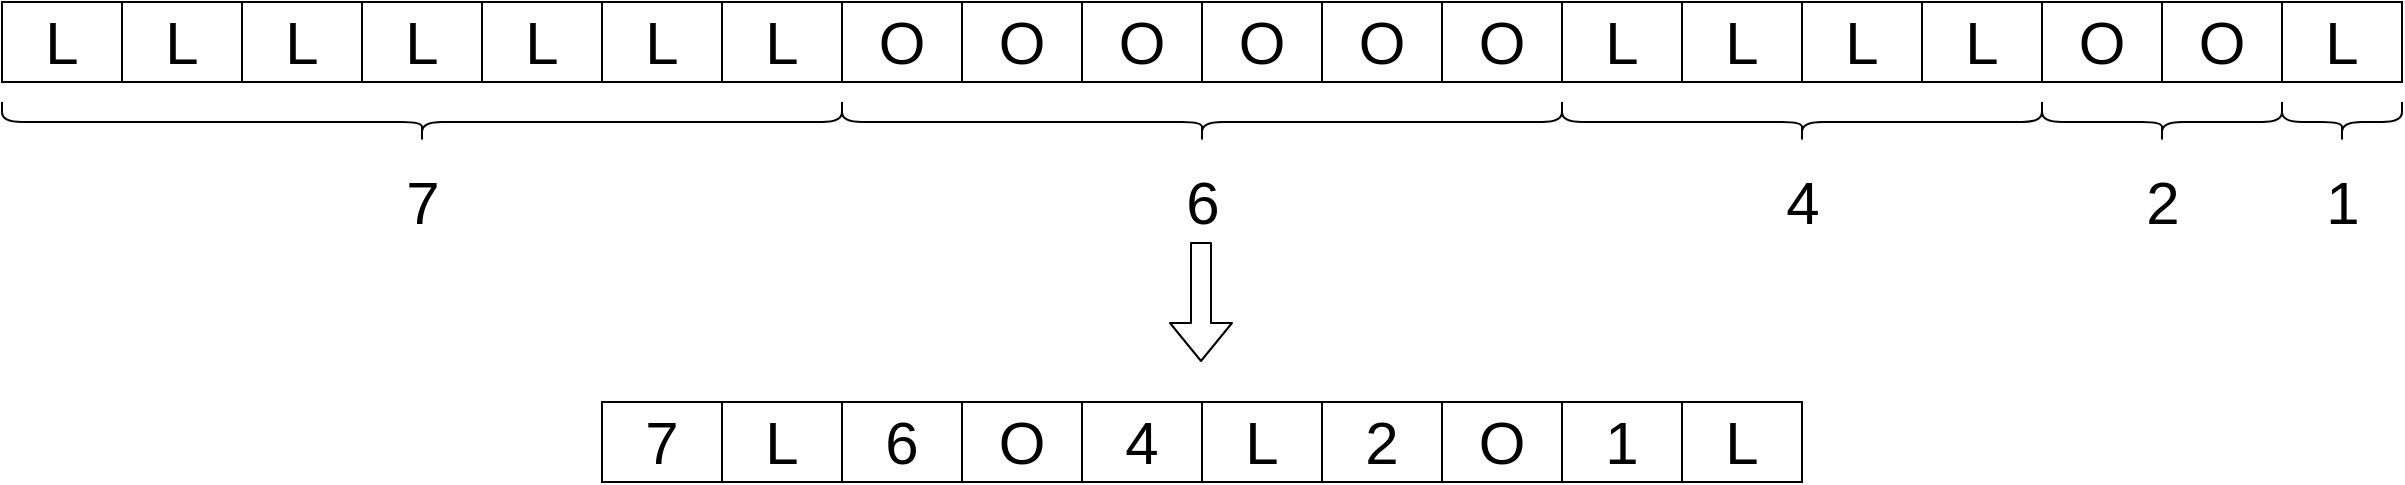<mxfile version="16.6.4" type="device"><diagram id="luqAv6bl98Mr1ZUxKAtH" name="Page-1"><mxGraphModel dx="2272" dy="713" grid="1" gridSize="10" guides="1" tooltips="1" connect="1" arrows="1" fold="1" page="1" pageScale="1" pageWidth="850" pageHeight="1100" math="0" shadow="0"><root><mxCell id="0"/><mxCell id="1" parent="0"/><mxCell id="15" value="" style="shape=table;startSize=0;container=1;collapsible=0;childLayout=tableLayout;" parent="1" vertex="1"><mxGeometry x="-190" y="290" width="1200" height="40" as="geometry"/></mxCell><mxCell id="16" value="" style="shape=partialRectangle;collapsible=0;dropTarget=0;pointerEvents=0;fillColor=none;top=0;left=0;bottom=0;right=0;points=[[0,0.5],[1,0.5]];portConstraint=eastwest;" parent="15" vertex="1"><mxGeometry width="1200" height="40" as="geometry"/></mxCell><mxCell id="17" value="&lt;font style=&quot;font-size: 30px&quot;&gt;L&lt;/font&gt;" style="shape=partialRectangle;html=1;whiteSpace=wrap;connectable=0;overflow=hidden;fillColor=none;top=0;left=0;bottom=0;right=0;pointerEvents=1;" parent="16" vertex="1"><mxGeometry width="60" height="40" as="geometry"><mxRectangle width="60" height="40" as="alternateBounds"/></mxGeometry></mxCell><mxCell id="18" value="&lt;span style=&quot;font-size: 30px&quot;&gt;L&lt;/span&gt;" style="shape=partialRectangle;html=1;whiteSpace=wrap;connectable=0;overflow=hidden;fillColor=none;top=0;left=0;bottom=0;right=0;pointerEvents=1;" parent="16" vertex="1"><mxGeometry x="60" width="60" height="40" as="geometry"><mxRectangle width="60" height="40" as="alternateBounds"/></mxGeometry></mxCell><mxCell id="19" value="&lt;span style=&quot;font-size: 30px&quot;&gt;L&lt;/span&gt;" style="shape=partialRectangle;html=1;whiteSpace=wrap;connectable=0;overflow=hidden;fillColor=none;top=0;left=0;bottom=0;right=0;pointerEvents=1;" parent="16" vertex="1"><mxGeometry x="120" width="60" height="40" as="geometry"><mxRectangle width="60" height="40" as="alternateBounds"/></mxGeometry></mxCell><mxCell id="20" value="&lt;span style=&quot;font-size: 30px&quot;&gt;L&lt;/span&gt;" style="shape=partialRectangle;html=1;whiteSpace=wrap;connectable=0;overflow=hidden;fillColor=none;top=0;left=0;bottom=0;right=0;pointerEvents=1;" parent="16" vertex="1"><mxGeometry x="180" width="60" height="40" as="geometry"><mxRectangle width="60" height="40" as="alternateBounds"/></mxGeometry></mxCell><mxCell id="21" value="&lt;font style=&quot;font-size: 30px&quot;&gt;L&lt;/font&gt;" style="shape=partialRectangle;html=1;whiteSpace=wrap;connectable=0;overflow=hidden;fillColor=none;top=0;left=0;bottom=0;right=0;pointerEvents=1;" parent="16" vertex="1"><mxGeometry x="240" width="60" height="40" as="geometry"><mxRectangle width="60" height="40" as="alternateBounds"/></mxGeometry></mxCell><mxCell id="22" value="&lt;font face=&quot;helvetica&quot;&gt;&lt;span style=&quot;font-size: 30px&quot;&gt;L&lt;/span&gt;&lt;/font&gt;" style="shape=partialRectangle;html=1;whiteSpace=wrap;connectable=0;overflow=hidden;fillColor=none;top=0;left=0;bottom=0;right=0;pointerEvents=1;" parent="16" vertex="1"><mxGeometry x="300" width="60" height="40" as="geometry"><mxRectangle width="60" height="40" as="alternateBounds"/></mxGeometry></mxCell><mxCell id="23" value="&lt;font face=&quot;helvetica&quot;&gt;&lt;span style=&quot;font-size: 30px&quot;&gt;L&lt;/span&gt;&lt;/font&gt;" style="shape=partialRectangle;html=1;whiteSpace=wrap;connectable=0;overflow=hidden;fillColor=none;top=0;left=0;bottom=0;right=0;pointerEvents=1;" parent="16" vertex="1"><mxGeometry x="360" width="60" height="40" as="geometry"><mxRectangle width="60" height="40" as="alternateBounds"/></mxGeometry></mxCell><mxCell id="24" value="&lt;font face=&quot;helvetica&quot;&gt;&lt;span style=&quot;font-size: 30px&quot;&gt;O&lt;/span&gt;&lt;/font&gt;" style="shape=partialRectangle;html=1;whiteSpace=wrap;connectable=0;overflow=hidden;fillColor=none;top=0;left=0;bottom=0;right=0;pointerEvents=1;" parent="16" vertex="1"><mxGeometry x="420" width="60" height="40" as="geometry"><mxRectangle width="60" height="40" as="alternateBounds"/></mxGeometry></mxCell><mxCell id="25" value="&lt;font face=&quot;helvetica&quot;&gt;&lt;span style=&quot;font-size: 30px&quot;&gt;O&lt;/span&gt;&lt;/font&gt;" style="shape=partialRectangle;html=1;whiteSpace=wrap;connectable=0;overflow=hidden;fillColor=none;top=0;left=0;bottom=0;right=0;pointerEvents=1;" parent="16" vertex="1"><mxGeometry x="480" width="60" height="40" as="geometry"><mxRectangle width="60" height="40" as="alternateBounds"/></mxGeometry></mxCell><mxCell id="26" value="&lt;font face=&quot;helvetica&quot;&gt;&lt;span style=&quot;font-size: 30px&quot;&gt;O&lt;/span&gt;&lt;/font&gt;" style="shape=partialRectangle;html=1;whiteSpace=wrap;connectable=0;overflow=hidden;fillColor=none;top=0;left=0;bottom=0;right=0;pointerEvents=1;" parent="16" vertex="1"><mxGeometry x="540" width="60" height="40" as="geometry"><mxRectangle width="60" height="40" as="alternateBounds"/></mxGeometry></mxCell><mxCell id="27" value="&lt;font face=&quot;helvetica&quot;&gt;&lt;span style=&quot;font-size: 30px&quot;&gt;O&lt;/span&gt;&lt;/font&gt;" style="shape=partialRectangle;html=1;whiteSpace=wrap;connectable=0;overflow=hidden;fillColor=none;top=0;left=0;bottom=0;right=0;pointerEvents=1;" parent="16" vertex="1"><mxGeometry x="600" width="60" height="40" as="geometry"><mxRectangle width="60" height="40" as="alternateBounds"/></mxGeometry></mxCell><mxCell id="28" value="&lt;font face=&quot;helvetica&quot;&gt;&lt;span style=&quot;font-size: 30px&quot;&gt;O&lt;/span&gt;&lt;/font&gt;" style="shape=partialRectangle;html=1;whiteSpace=wrap;connectable=0;overflow=hidden;fillColor=none;top=0;left=0;bottom=0;right=0;pointerEvents=1;" parent="16" vertex="1"><mxGeometry x="660" width="60" height="40" as="geometry"><mxRectangle width="60" height="40" as="alternateBounds"/></mxGeometry></mxCell><mxCell id="29" value="&lt;font face=&quot;helvetica&quot;&gt;&lt;span style=&quot;font-size: 30px&quot;&gt;O&lt;/span&gt;&lt;/font&gt;" style="shape=partialRectangle;html=1;whiteSpace=wrap;connectable=0;overflow=hidden;fillColor=none;top=0;left=0;bottom=0;right=0;pointerEvents=1;" parent="16" vertex="1"><mxGeometry x="720" width="60" height="40" as="geometry"><mxRectangle width="60" height="40" as="alternateBounds"/></mxGeometry></mxCell><mxCell id="30" value="&lt;font face=&quot;helvetica&quot;&gt;&lt;span style=&quot;font-size: 30px&quot;&gt;L&lt;/span&gt;&lt;/font&gt;" style="shape=partialRectangle;html=1;whiteSpace=wrap;connectable=0;overflow=hidden;fillColor=none;top=0;left=0;bottom=0;right=0;pointerEvents=1;" parent="16" vertex="1"><mxGeometry x="780" width="60" height="40" as="geometry"><mxRectangle width="60" height="40" as="alternateBounds"/></mxGeometry></mxCell><mxCell id="31" value="&lt;font face=&quot;helvetica&quot;&gt;&lt;span style=&quot;font-size: 30px&quot;&gt;L&lt;/span&gt;&lt;/font&gt;" style="shape=partialRectangle;html=1;whiteSpace=wrap;connectable=0;overflow=hidden;fillColor=none;top=0;left=0;bottom=0;right=0;pointerEvents=1;" parent="16" vertex="1"><mxGeometry x="840" width="60" height="40" as="geometry"><mxRectangle width="60" height="40" as="alternateBounds"/></mxGeometry></mxCell><mxCell id="32" value="&lt;font face=&quot;helvetica&quot;&gt;&lt;span style=&quot;font-size: 30px&quot;&gt;L&lt;/span&gt;&lt;/font&gt;" style="shape=partialRectangle;html=1;whiteSpace=wrap;connectable=0;overflow=hidden;fillColor=none;top=0;left=0;bottom=0;right=0;pointerEvents=1;" parent="16" vertex="1"><mxGeometry x="900" width="60" height="40" as="geometry"><mxRectangle width="60" height="40" as="alternateBounds"/></mxGeometry></mxCell><mxCell id="33" value="&lt;font face=&quot;helvetica&quot;&gt;&lt;span style=&quot;font-size: 30px&quot;&gt;L&lt;/span&gt;&lt;/font&gt;" style="shape=partialRectangle;html=1;whiteSpace=wrap;connectable=0;overflow=hidden;fillColor=none;top=0;left=0;bottom=0;right=0;pointerEvents=1;" parent="16" vertex="1"><mxGeometry x="960" width="60" height="40" as="geometry"><mxRectangle width="60" height="40" as="alternateBounds"/></mxGeometry></mxCell><mxCell id="34" value="&lt;font face=&quot;helvetica&quot;&gt;&lt;span style=&quot;font-size: 30px&quot;&gt;O&lt;br&gt;&lt;/span&gt;&lt;/font&gt;" style="shape=partialRectangle;html=1;whiteSpace=wrap;connectable=0;overflow=hidden;fillColor=none;top=0;left=0;bottom=0;right=0;pointerEvents=1;" parent="16" vertex="1"><mxGeometry x="1020" width="60" height="40" as="geometry"><mxRectangle width="60" height="40" as="alternateBounds"/></mxGeometry></mxCell><mxCell id="35" value="&lt;font face=&quot;helvetica&quot;&gt;&lt;span style=&quot;font-size: 30px&quot;&gt;O&lt;/span&gt;&lt;/font&gt;" style="shape=partialRectangle;html=1;whiteSpace=wrap;connectable=0;overflow=hidden;fillColor=none;top=0;left=0;bottom=0;right=0;pointerEvents=1;" parent="16" vertex="1"><mxGeometry x="1080" width="60" height="40" as="geometry"><mxRectangle width="60" height="40" as="alternateBounds"/></mxGeometry></mxCell><mxCell id="36" value="&lt;font face=&quot;helvetica&quot;&gt;&lt;span style=&quot;font-size: 30px&quot;&gt;L&lt;/span&gt;&lt;/font&gt;" style="shape=partialRectangle;html=1;whiteSpace=wrap;connectable=0;overflow=hidden;fillColor=none;top=0;left=0;bottom=0;right=0;pointerEvents=1;" parent="16" vertex="1"><mxGeometry x="1140" width="60" height="40" as="geometry"><mxRectangle width="60" height="40" as="alternateBounds"/></mxGeometry></mxCell><mxCell id="37" value="" style="shape=table;startSize=0;container=1;collapsible=0;childLayout=tableLayout;fontSize=30;" parent="1" vertex="1"><mxGeometry x="110" y="490" width="600" height="40" as="geometry"/></mxCell><mxCell id="38" value="" style="shape=partialRectangle;collapsible=0;dropTarget=0;pointerEvents=0;fillColor=none;top=0;left=0;bottom=0;right=0;points=[[0,0.5],[1,0.5]];portConstraint=eastwest;fontSize=30;" parent="37" vertex="1"><mxGeometry width="600" height="40" as="geometry"/></mxCell><mxCell id="39" value="7" style="shape=partialRectangle;html=1;whiteSpace=wrap;connectable=0;overflow=hidden;fillColor=none;top=0;left=0;bottom=0;right=0;pointerEvents=1;fontSize=30;" parent="38" vertex="1"><mxGeometry width="60" height="40" as="geometry"><mxRectangle width="60" height="40" as="alternateBounds"/></mxGeometry></mxCell><mxCell id="40" value="L" style="shape=partialRectangle;html=1;whiteSpace=wrap;connectable=0;overflow=hidden;fillColor=none;top=0;left=0;bottom=0;right=0;pointerEvents=1;fontSize=30;" parent="38" vertex="1"><mxGeometry x="60" width="60" height="40" as="geometry"><mxRectangle width="60" height="40" as="alternateBounds"/></mxGeometry></mxCell><mxCell id="41" value="6" style="shape=partialRectangle;html=1;whiteSpace=wrap;connectable=0;overflow=hidden;fillColor=none;top=0;left=0;bottom=0;right=0;pointerEvents=1;fontSize=30;" parent="38" vertex="1"><mxGeometry x="120" width="60" height="40" as="geometry"><mxRectangle width="60" height="40" as="alternateBounds"/></mxGeometry></mxCell><mxCell id="42" value="O" style="shape=partialRectangle;html=1;whiteSpace=wrap;connectable=0;overflow=hidden;fillColor=none;top=0;left=0;bottom=0;right=0;pointerEvents=1;fontSize=30;" parent="38" vertex="1"><mxGeometry x="180" width="60" height="40" as="geometry"><mxRectangle width="60" height="40" as="alternateBounds"/></mxGeometry></mxCell><mxCell id="43" value="4" style="shape=partialRectangle;html=1;whiteSpace=wrap;connectable=0;overflow=hidden;fillColor=none;top=0;left=0;bottom=0;right=0;pointerEvents=1;fontSize=30;" parent="38" vertex="1"><mxGeometry x="240" width="60" height="40" as="geometry"><mxRectangle width="60" height="40" as="alternateBounds"/></mxGeometry></mxCell><mxCell id="44" value="L" style="shape=partialRectangle;html=1;whiteSpace=wrap;connectable=0;overflow=hidden;fillColor=none;top=0;left=0;bottom=0;right=0;pointerEvents=1;fontSize=30;" parent="38" vertex="1"><mxGeometry x="300" width="60" height="40" as="geometry"><mxRectangle width="60" height="40" as="alternateBounds"/></mxGeometry></mxCell><mxCell id="45" value="2" style="shape=partialRectangle;html=1;whiteSpace=wrap;connectable=0;overflow=hidden;fillColor=none;top=0;left=0;bottom=0;right=0;pointerEvents=1;fontSize=30;" parent="38" vertex="1"><mxGeometry x="360" width="60" height="40" as="geometry"><mxRectangle width="60" height="40" as="alternateBounds"/></mxGeometry></mxCell><mxCell id="46" value="O" style="shape=partialRectangle;html=1;whiteSpace=wrap;connectable=0;overflow=hidden;fillColor=none;top=0;left=0;bottom=0;right=0;pointerEvents=1;fontSize=30;" parent="38" vertex="1"><mxGeometry x="420" width="60" height="40" as="geometry"><mxRectangle width="60" height="40" as="alternateBounds"/></mxGeometry></mxCell><mxCell id="47" value="1" style="shape=partialRectangle;html=1;whiteSpace=wrap;connectable=0;overflow=hidden;fillColor=none;top=0;left=0;bottom=0;right=0;pointerEvents=1;fontSize=30;" parent="38" vertex="1"><mxGeometry x="480" width="60" height="40" as="geometry"><mxRectangle width="60" height="40" as="alternateBounds"/></mxGeometry></mxCell><mxCell id="48" value="L" style="shape=partialRectangle;html=1;whiteSpace=wrap;connectable=0;overflow=hidden;fillColor=none;top=0;left=0;bottom=0;right=0;pointerEvents=1;fontSize=30;" parent="38" vertex="1"><mxGeometry x="540" width="60" height="40" as="geometry"><mxRectangle width="60" height="40" as="alternateBounds"/></mxGeometry></mxCell><mxCell id="51" value="" style="shape=flexArrow;endArrow=classic;html=1;fontSize=30;" parent="1" edge="1"><mxGeometry width="50" height="50" relative="1" as="geometry"><mxPoint x="409.5" y="410" as="sourcePoint"/><mxPoint x="409.5" y="470" as="targetPoint"/></mxGeometry></mxCell><mxCell id="syqNzX9796TgCQxd_jTg-51" value="" style="shape=curlyBracket;whiteSpace=wrap;html=1;rounded=1;flipH=1;labelBackgroundColor=#FFFFFF;fontSize=30;direction=north;size=0.5;" vertex="1" parent="1"><mxGeometry x="-190" y="340" width="420" height="20" as="geometry"/></mxCell><mxCell id="syqNzX9796TgCQxd_jTg-52" value="" style="shape=curlyBracket;whiteSpace=wrap;html=1;rounded=1;flipH=1;labelBackgroundColor=#FFFFFF;fontSize=30;direction=north;size=0.5;" vertex="1" parent="1"><mxGeometry x="230" y="340" width="360" height="20" as="geometry"/></mxCell><mxCell id="syqNzX9796TgCQxd_jTg-53" value="" style="shape=curlyBracket;whiteSpace=wrap;html=1;rounded=1;flipH=1;labelBackgroundColor=#FFFFFF;fontSize=30;direction=north;size=0.5;" vertex="1" parent="1"><mxGeometry x="590" y="340" width="240" height="20" as="geometry"/></mxCell><mxCell id="syqNzX9796TgCQxd_jTg-54" value="" style="shape=curlyBracket;whiteSpace=wrap;html=1;rounded=1;flipH=1;labelBackgroundColor=#FFFFFF;fontSize=30;direction=north;size=0.5;" vertex="1" parent="1"><mxGeometry x="830" y="340" width="120" height="20" as="geometry"/></mxCell><mxCell id="syqNzX9796TgCQxd_jTg-55" value="" style="shape=curlyBracket;whiteSpace=wrap;html=1;rounded=1;flipH=1;labelBackgroundColor=#FFFFFF;fontSize=30;direction=north;size=0.5;" vertex="1" parent="1"><mxGeometry x="950" y="340" width="60" height="20" as="geometry"/></mxCell><mxCell id="syqNzX9796TgCQxd_jTg-56" value="7" style="text;html=1;align=center;verticalAlign=middle;resizable=0;points=[];autosize=1;strokeColor=none;fillColor=none;fontSize=30;" vertex="1" parent="1"><mxGeometry x="5" y="370" width="30" height="40" as="geometry"/></mxCell><mxCell id="syqNzX9796TgCQxd_jTg-57" value="6" style="text;html=1;align=center;verticalAlign=middle;resizable=0;points=[];autosize=1;strokeColor=none;fillColor=none;fontSize=30;" vertex="1" parent="1"><mxGeometry x="395" y="370" width="30" height="40" as="geometry"/></mxCell><mxCell id="syqNzX9796TgCQxd_jTg-58" value="4" style="text;html=1;align=center;verticalAlign=middle;resizable=0;points=[];autosize=1;strokeColor=none;fillColor=none;fontSize=30;" vertex="1" parent="1"><mxGeometry x="695" y="370" width="30" height="40" as="geometry"/></mxCell><mxCell id="syqNzX9796TgCQxd_jTg-59" value="2" style="text;html=1;align=center;verticalAlign=middle;resizable=0;points=[];autosize=1;strokeColor=none;fillColor=none;fontSize=30;" vertex="1" parent="1"><mxGeometry x="875" y="370" width="30" height="40" as="geometry"/></mxCell><mxCell id="syqNzX9796TgCQxd_jTg-60" value="1" style="text;html=1;align=center;verticalAlign=middle;resizable=0;points=[];autosize=1;strokeColor=none;fillColor=none;fontSize=30;" vertex="1" parent="1"><mxGeometry x="965" y="370" width="30" height="40" as="geometry"/></mxCell></root></mxGraphModel></diagram></mxfile>